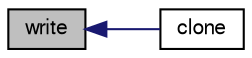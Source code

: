 digraph "write"
{
  bgcolor="transparent";
  edge [fontname="FreeSans",fontsize="10",labelfontname="FreeSans",labelfontsize="10"];
  node [fontname="FreeSans",fontsize="10",shape=record];
  rankdir="LR";
  Node293 [label="write",height=0.2,width=0.4,color="black", fillcolor="grey75", style="filled", fontcolor="black"];
  Node293 -> Node294 [dir="back",color="midnightblue",fontsize="10",style="solid",fontname="FreeSans"];
  Node294 [label="clone",height=0.2,width=0.4,color="black",URL="$a21970.html#a6dfbb046cc414bcb0ee27a1646815537",tooltip="Construct and return a clone setting internal field reference. "];
}
